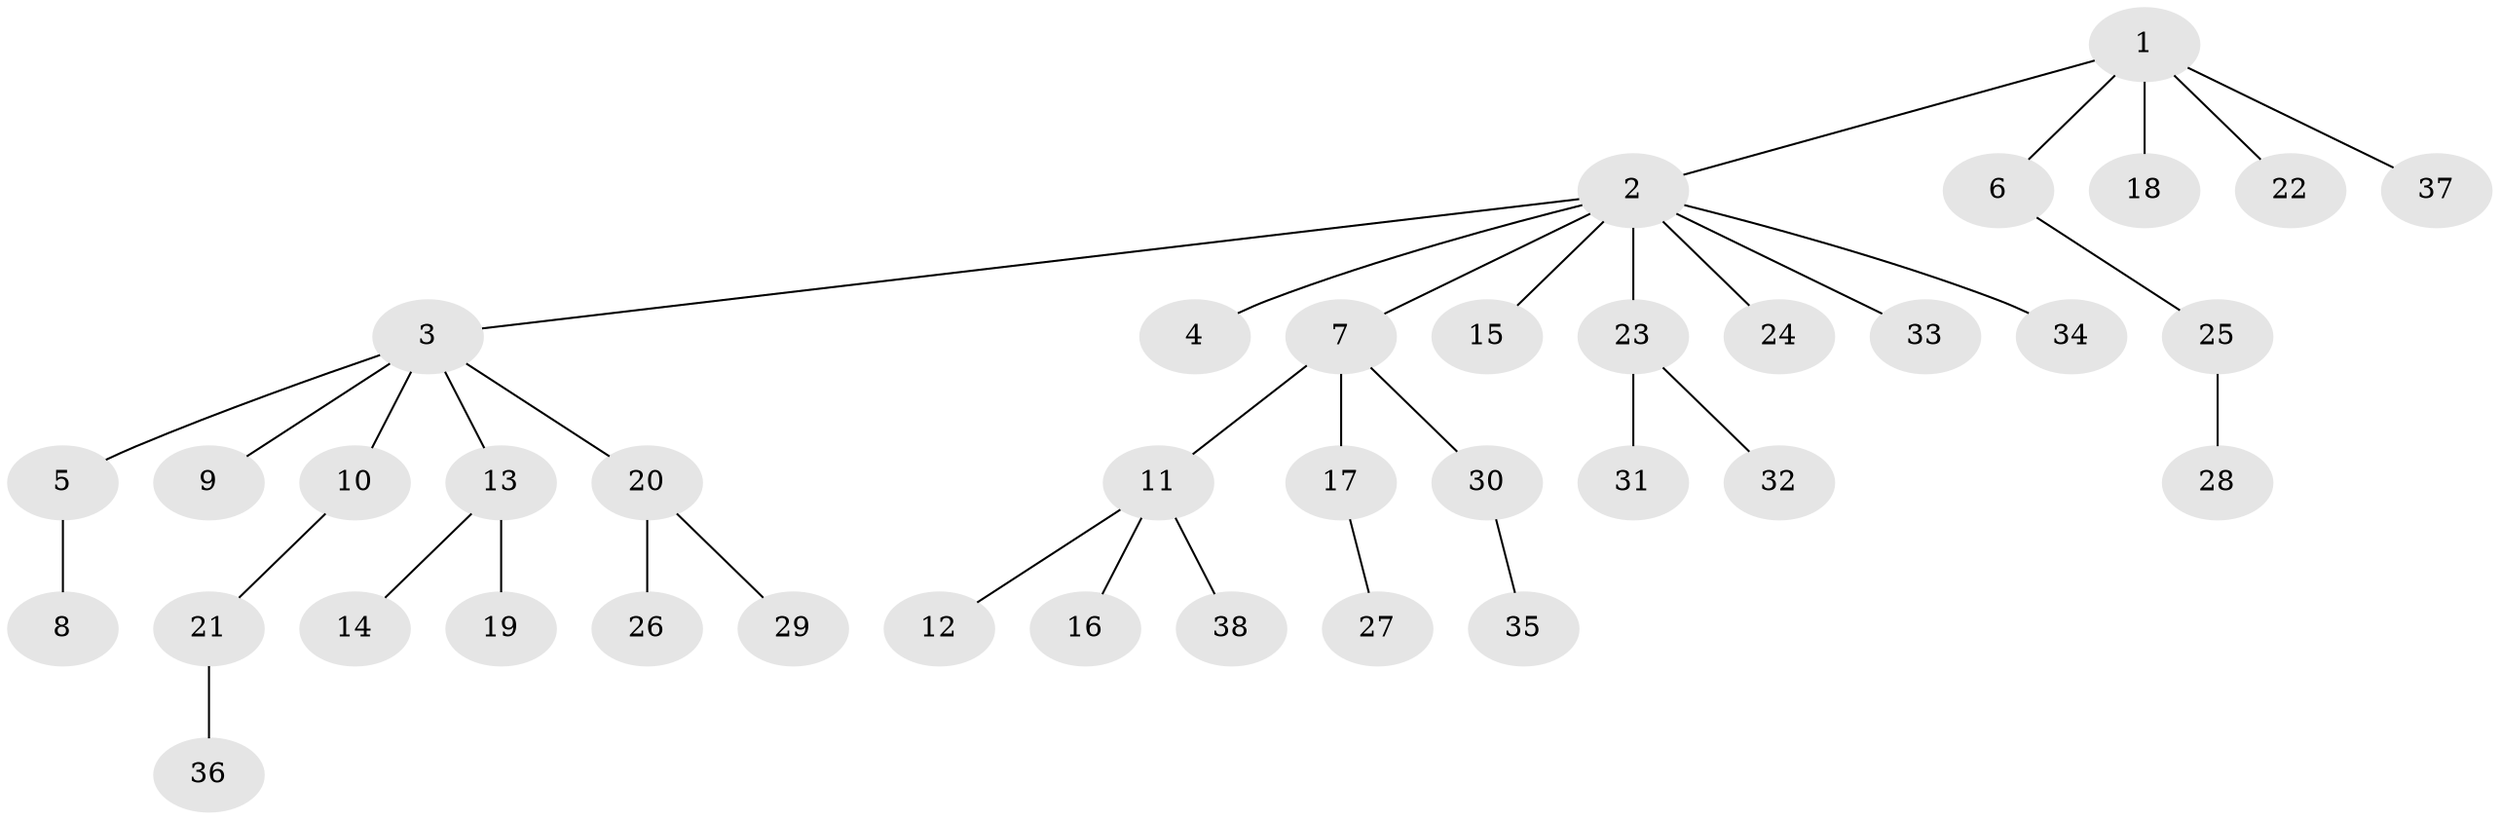 // original degree distribution, {6: 0.019230769230769232, 10: 0.019230769230769232, 7: 0.019230769230769232, 1: 0.6153846153846154, 3: 0.11538461538461539, 2: 0.15384615384615385, 4: 0.038461538461538464, 5: 0.019230769230769232}
// Generated by graph-tools (version 1.1) at 2025/52/03/04/25 22:52:00]
// undirected, 38 vertices, 37 edges
graph export_dot {
  node [color=gray90,style=filled];
  1;
  2;
  3;
  4;
  5;
  6;
  7;
  8;
  9;
  10;
  11;
  12;
  13;
  14;
  15;
  16;
  17;
  18;
  19;
  20;
  21;
  22;
  23;
  24;
  25;
  26;
  27;
  28;
  29;
  30;
  31;
  32;
  33;
  34;
  35;
  36;
  37;
  38;
  1 -- 2 [weight=1.0];
  1 -- 6 [weight=1.0];
  1 -- 18 [weight=1.0];
  1 -- 22 [weight=1.0];
  1 -- 37 [weight=1.0];
  2 -- 3 [weight=1.0];
  2 -- 4 [weight=1.0];
  2 -- 7 [weight=1.0];
  2 -- 15 [weight=1.0];
  2 -- 23 [weight=1.0];
  2 -- 24 [weight=1.0];
  2 -- 33 [weight=1.0];
  2 -- 34 [weight=1.0];
  3 -- 5 [weight=1.0];
  3 -- 9 [weight=1.0];
  3 -- 10 [weight=1.0];
  3 -- 13 [weight=1.0];
  3 -- 20 [weight=1.0];
  5 -- 8 [weight=1.0];
  6 -- 25 [weight=1.0];
  7 -- 11 [weight=1.0];
  7 -- 17 [weight=1.0];
  7 -- 30 [weight=1.0];
  10 -- 21 [weight=1.0];
  11 -- 12 [weight=1.0];
  11 -- 16 [weight=1.0];
  11 -- 38 [weight=1.0];
  13 -- 14 [weight=1.0];
  13 -- 19 [weight=1.0];
  17 -- 27 [weight=1.0];
  20 -- 26 [weight=1.0];
  20 -- 29 [weight=1.0];
  21 -- 36 [weight=1.0];
  23 -- 31 [weight=1.0];
  23 -- 32 [weight=1.0];
  25 -- 28 [weight=1.0];
  30 -- 35 [weight=1.0];
}
